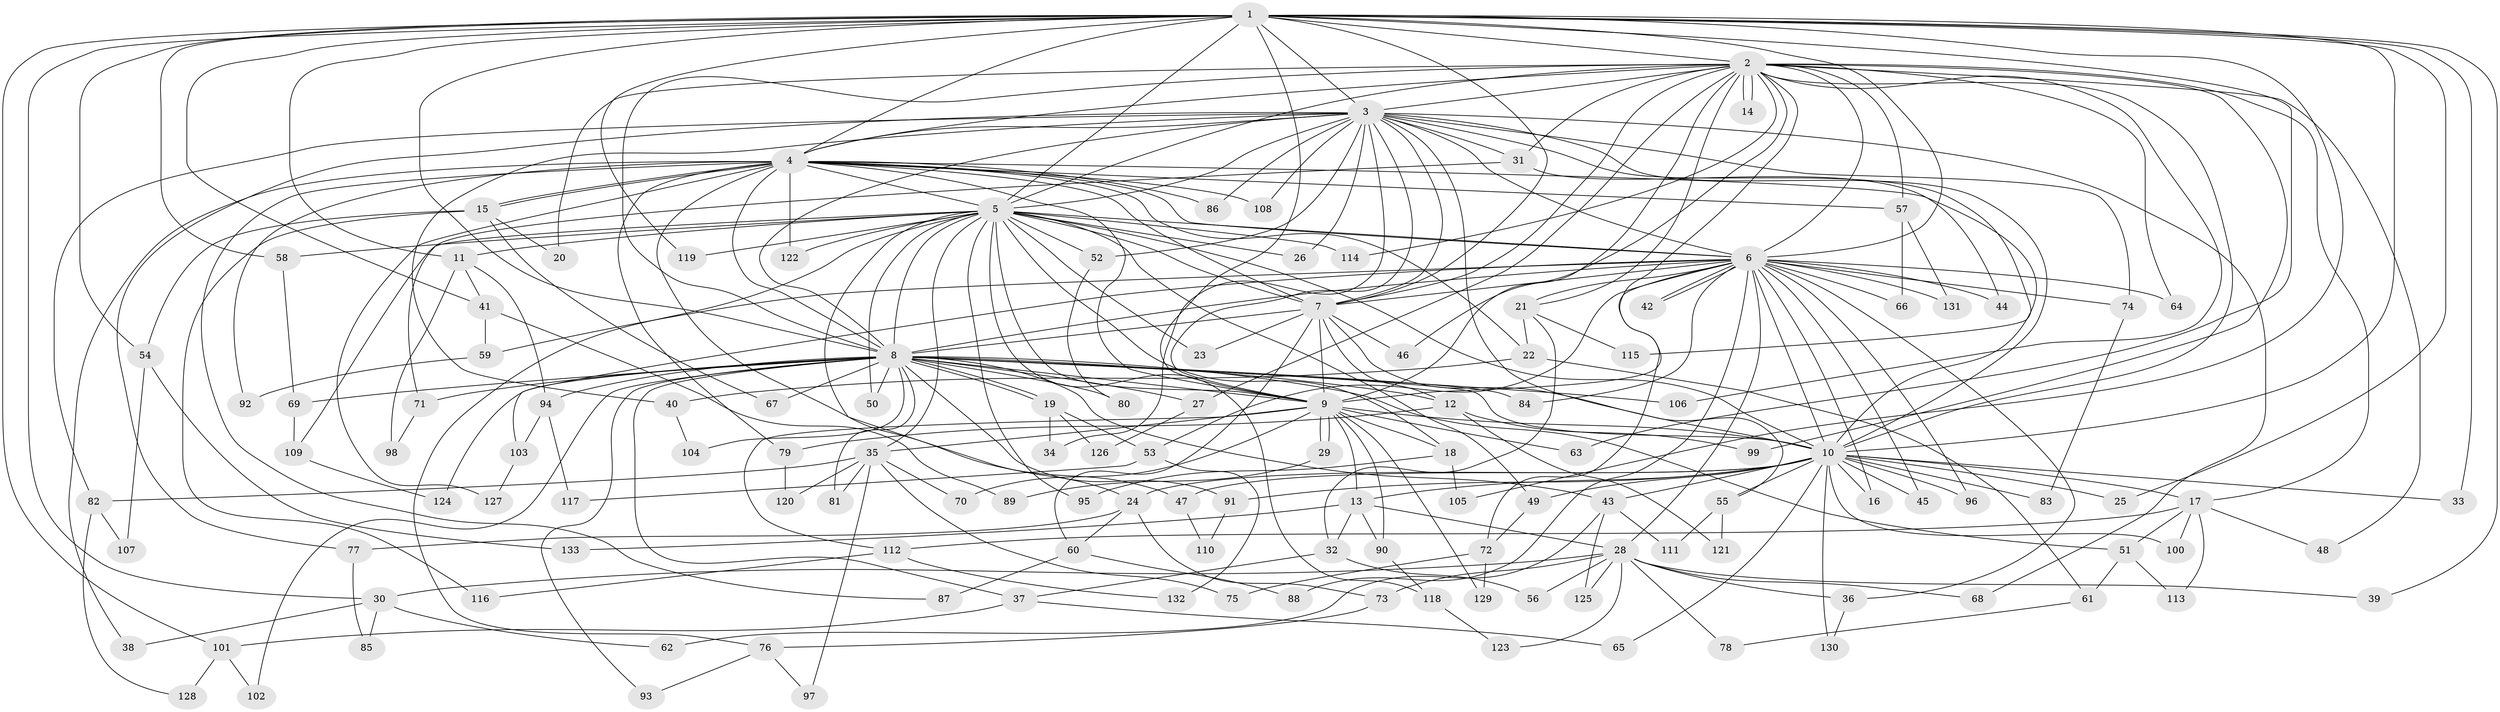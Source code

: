 // coarse degree distribution, {34: 0.00980392156862745, 21: 0.00980392156862745, 20: 0.0196078431372549, 24: 0.00980392156862745, 25: 0.00980392156862745, 11: 0.0196078431372549, 29: 0.00980392156862745, 18: 0.00980392156862745, 7: 0.00980392156862745, 5: 0.06862745098039216, 6: 0.0392156862745098, 2: 0.45098039215686275, 3: 0.20588235294117646, 4: 0.09803921568627451, 1: 0.0196078431372549, 10: 0.00980392156862745}
// Generated by graph-tools (version 1.1) at 2025/23/03/03/25 07:23:48]
// undirected, 133 vertices, 291 edges
graph export_dot {
graph [start="1"]
  node [color=gray90,style=filled];
  1;
  2;
  3;
  4;
  5;
  6;
  7;
  8;
  9;
  10;
  11;
  12;
  13;
  14;
  15;
  16;
  17;
  18;
  19;
  20;
  21;
  22;
  23;
  24;
  25;
  26;
  27;
  28;
  29;
  30;
  31;
  32;
  33;
  34;
  35;
  36;
  37;
  38;
  39;
  40;
  41;
  42;
  43;
  44;
  45;
  46;
  47;
  48;
  49;
  50;
  51;
  52;
  53;
  54;
  55;
  56;
  57;
  58;
  59;
  60;
  61;
  62;
  63;
  64;
  65;
  66;
  67;
  68;
  69;
  70;
  71;
  72;
  73;
  74;
  75;
  76;
  77;
  78;
  79;
  80;
  81;
  82;
  83;
  84;
  85;
  86;
  87;
  88;
  89;
  90;
  91;
  92;
  93;
  94;
  95;
  96;
  97;
  98;
  99;
  100;
  101;
  102;
  103;
  104;
  105;
  106;
  107;
  108;
  109;
  110;
  111;
  112;
  113;
  114;
  115;
  116;
  117;
  118;
  119;
  120;
  121;
  122;
  123;
  124;
  125;
  126;
  127;
  128;
  129;
  130;
  131;
  132;
  133;
  1 -- 2;
  1 -- 3;
  1 -- 4;
  1 -- 5;
  1 -- 6;
  1 -- 7;
  1 -- 8;
  1 -- 9;
  1 -- 10;
  1 -- 11;
  1 -- 25;
  1 -- 30;
  1 -- 33;
  1 -- 39;
  1 -- 41;
  1 -- 54;
  1 -- 58;
  1 -- 63;
  1 -- 101;
  1 -- 105;
  1 -- 119;
  2 -- 3;
  2 -- 4;
  2 -- 5;
  2 -- 6;
  2 -- 7;
  2 -- 8;
  2 -- 9;
  2 -- 10;
  2 -- 14;
  2 -- 14;
  2 -- 17;
  2 -- 20;
  2 -- 21;
  2 -- 27;
  2 -- 31;
  2 -- 46;
  2 -- 48;
  2 -- 57;
  2 -- 64;
  2 -- 72;
  2 -- 99;
  2 -- 106;
  2 -- 114;
  3 -- 4;
  3 -- 5;
  3 -- 6;
  3 -- 7;
  3 -- 8;
  3 -- 9;
  3 -- 10;
  3 -- 26;
  3 -- 31;
  3 -- 34;
  3 -- 40;
  3 -- 52;
  3 -- 55;
  3 -- 68;
  3 -- 74;
  3 -- 77;
  3 -- 82;
  3 -- 86;
  3 -- 108;
  3 -- 115;
  4 -- 5;
  4 -- 6;
  4 -- 7;
  4 -- 8;
  4 -- 9;
  4 -- 10;
  4 -- 15;
  4 -- 15;
  4 -- 22;
  4 -- 38;
  4 -- 47;
  4 -- 57;
  4 -- 79;
  4 -- 86;
  4 -- 87;
  4 -- 92;
  4 -- 108;
  4 -- 122;
  4 -- 127;
  5 -- 6;
  5 -- 7;
  5 -- 8;
  5 -- 9;
  5 -- 10;
  5 -- 11;
  5 -- 18;
  5 -- 23;
  5 -- 24;
  5 -- 26;
  5 -- 35;
  5 -- 49;
  5 -- 50;
  5 -- 52;
  5 -- 58;
  5 -- 76;
  5 -- 95;
  5 -- 109;
  5 -- 114;
  5 -- 118;
  5 -- 119;
  5 -- 122;
  6 -- 7;
  6 -- 8;
  6 -- 9;
  6 -- 10;
  6 -- 16;
  6 -- 21;
  6 -- 28;
  6 -- 36;
  6 -- 42;
  6 -- 42;
  6 -- 44;
  6 -- 45;
  6 -- 53;
  6 -- 59;
  6 -- 64;
  6 -- 66;
  6 -- 74;
  6 -- 84;
  6 -- 88;
  6 -- 96;
  6 -- 103;
  6 -- 131;
  7 -- 8;
  7 -- 9;
  7 -- 10;
  7 -- 12;
  7 -- 23;
  7 -- 46;
  7 -- 60;
  8 -- 9;
  8 -- 10;
  8 -- 12;
  8 -- 19;
  8 -- 19;
  8 -- 27;
  8 -- 37;
  8 -- 43;
  8 -- 50;
  8 -- 51;
  8 -- 67;
  8 -- 69;
  8 -- 71;
  8 -- 80;
  8 -- 81;
  8 -- 84;
  8 -- 91;
  8 -- 93;
  8 -- 94;
  8 -- 102;
  8 -- 104;
  8 -- 106;
  8 -- 124;
  9 -- 10;
  9 -- 13;
  9 -- 18;
  9 -- 29;
  9 -- 29;
  9 -- 35;
  9 -- 63;
  9 -- 70;
  9 -- 90;
  9 -- 112;
  9 -- 129;
  10 -- 13;
  10 -- 16;
  10 -- 17;
  10 -- 24;
  10 -- 25;
  10 -- 33;
  10 -- 43;
  10 -- 45;
  10 -- 47;
  10 -- 49;
  10 -- 55;
  10 -- 65;
  10 -- 83;
  10 -- 91;
  10 -- 96;
  10 -- 100;
  10 -- 130;
  11 -- 41;
  11 -- 94;
  11 -- 98;
  12 -- 79;
  12 -- 99;
  12 -- 121;
  13 -- 28;
  13 -- 32;
  13 -- 90;
  13 -- 133;
  15 -- 20;
  15 -- 54;
  15 -- 67;
  15 -- 116;
  17 -- 48;
  17 -- 51;
  17 -- 100;
  17 -- 112;
  17 -- 113;
  18 -- 95;
  18 -- 105;
  19 -- 34;
  19 -- 53;
  19 -- 126;
  21 -- 22;
  21 -- 32;
  21 -- 115;
  22 -- 40;
  22 -- 61;
  24 -- 60;
  24 -- 73;
  24 -- 77;
  27 -- 126;
  28 -- 30;
  28 -- 36;
  28 -- 39;
  28 -- 56;
  28 -- 68;
  28 -- 73;
  28 -- 78;
  28 -- 123;
  28 -- 125;
  29 -- 89;
  30 -- 38;
  30 -- 62;
  30 -- 85;
  31 -- 44;
  31 -- 71;
  32 -- 37;
  32 -- 56;
  35 -- 70;
  35 -- 75;
  35 -- 81;
  35 -- 82;
  35 -- 97;
  35 -- 120;
  36 -- 130;
  37 -- 65;
  37 -- 101;
  40 -- 104;
  41 -- 59;
  41 -- 89;
  43 -- 62;
  43 -- 111;
  43 -- 125;
  47 -- 110;
  49 -- 72;
  51 -- 61;
  51 -- 113;
  52 -- 80;
  53 -- 117;
  53 -- 132;
  54 -- 107;
  54 -- 133;
  55 -- 111;
  55 -- 121;
  57 -- 66;
  57 -- 131;
  58 -- 69;
  59 -- 92;
  60 -- 87;
  60 -- 88;
  61 -- 78;
  69 -- 109;
  71 -- 98;
  72 -- 75;
  72 -- 129;
  73 -- 76;
  74 -- 83;
  76 -- 93;
  76 -- 97;
  77 -- 85;
  79 -- 120;
  82 -- 107;
  82 -- 128;
  90 -- 118;
  91 -- 110;
  94 -- 103;
  94 -- 117;
  101 -- 102;
  101 -- 128;
  103 -- 127;
  109 -- 124;
  112 -- 116;
  112 -- 132;
  118 -- 123;
}
